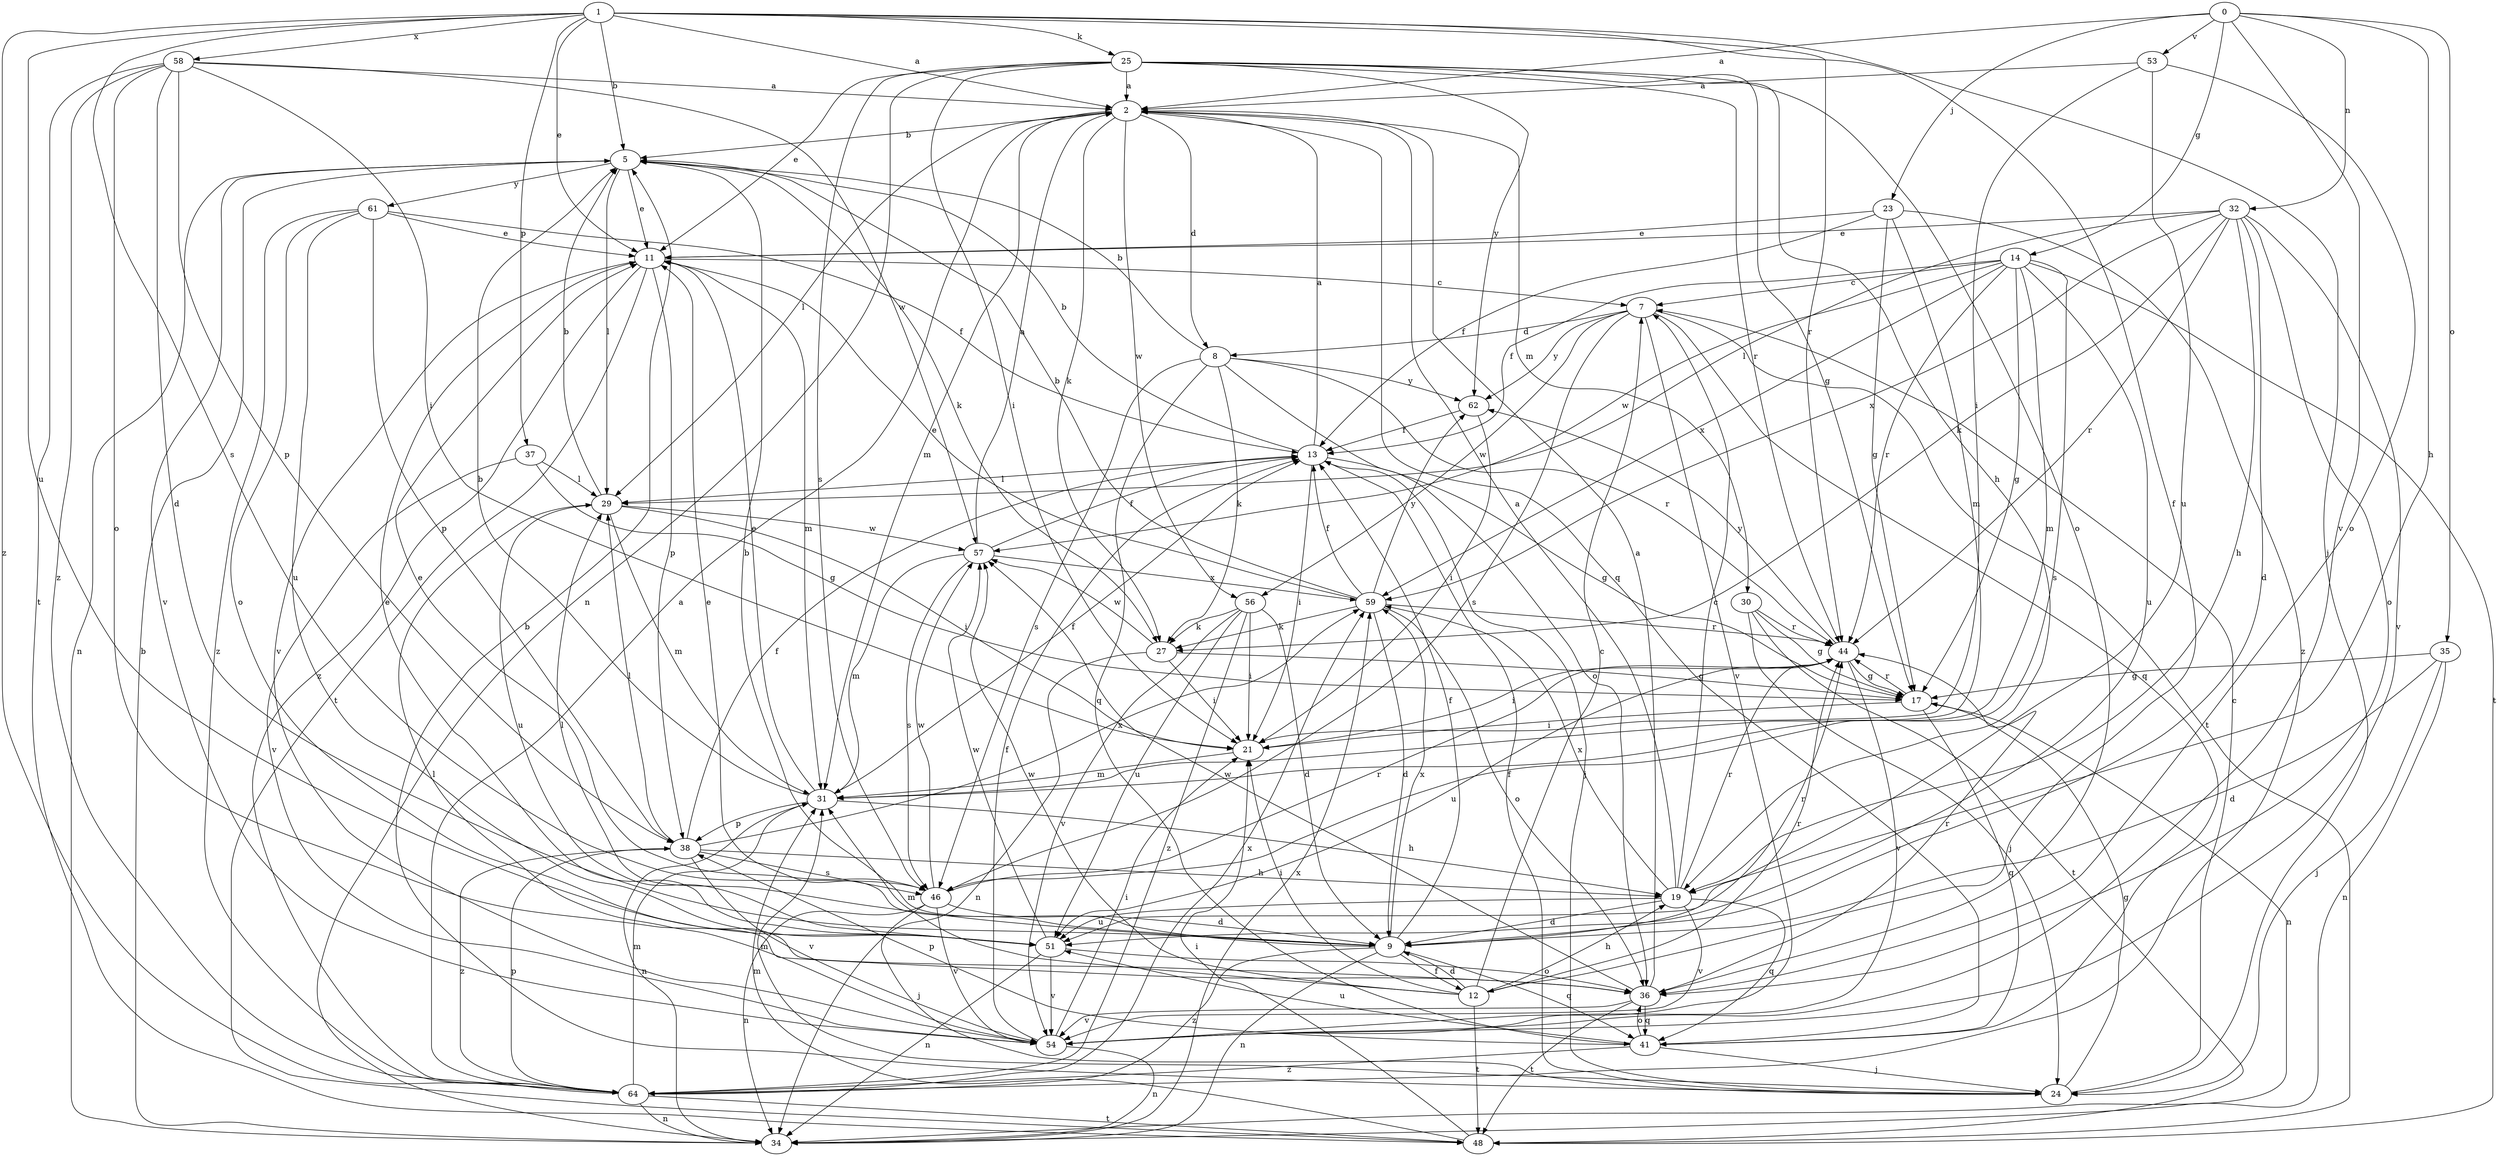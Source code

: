 strict digraph  {
0;
1;
2;
5;
7;
8;
9;
11;
12;
13;
14;
17;
19;
21;
23;
24;
25;
27;
29;
30;
31;
32;
34;
35;
36;
37;
38;
41;
44;
46;
48;
51;
53;
54;
56;
57;
58;
59;
61;
62;
64;
0 -> 2  [label=a];
0 -> 14  [label=g];
0 -> 19  [label=h];
0 -> 23  [label=j];
0 -> 32  [label=n];
0 -> 35  [label=o];
0 -> 53  [label=v];
0 -> 54  [label=v];
1 -> 2  [label=a];
1 -> 5  [label=b];
1 -> 11  [label=e];
1 -> 12  [label=f];
1 -> 24  [label=j];
1 -> 25  [label=k];
1 -> 37  [label=p];
1 -> 44  [label=r];
1 -> 46  [label=s];
1 -> 51  [label=u];
1 -> 58  [label=x];
1 -> 64  [label=z];
2 -> 5  [label=b];
2 -> 8  [label=d];
2 -> 27  [label=k];
2 -> 29  [label=l];
2 -> 30  [label=m];
2 -> 31  [label=m];
2 -> 41  [label=q];
2 -> 56  [label=w];
5 -> 11  [label=e];
5 -> 27  [label=k];
5 -> 29  [label=l];
5 -> 34  [label=n];
5 -> 54  [label=v];
5 -> 61  [label=y];
7 -> 8  [label=d];
7 -> 41  [label=q];
7 -> 46  [label=s];
7 -> 48  [label=t];
7 -> 54  [label=v];
7 -> 56  [label=w];
7 -> 62  [label=y];
8 -> 5  [label=b];
8 -> 27  [label=k];
8 -> 36  [label=o];
8 -> 41  [label=q];
8 -> 44  [label=r];
8 -> 46  [label=s];
8 -> 62  [label=y];
9 -> 5  [label=b];
9 -> 11  [label=e];
9 -> 12  [label=f];
9 -> 13  [label=f];
9 -> 29  [label=l];
9 -> 34  [label=n];
9 -> 41  [label=q];
9 -> 44  [label=r];
9 -> 59  [label=x];
9 -> 64  [label=z];
11 -> 7  [label=c];
11 -> 31  [label=m];
11 -> 38  [label=p];
11 -> 48  [label=t];
11 -> 54  [label=v];
11 -> 64  [label=z];
12 -> 7  [label=c];
12 -> 9  [label=d];
12 -> 19  [label=h];
12 -> 21  [label=i];
12 -> 31  [label=m];
12 -> 44  [label=r];
12 -> 48  [label=t];
12 -> 57  [label=w];
13 -> 2  [label=a];
13 -> 5  [label=b];
13 -> 17  [label=g];
13 -> 21  [label=i];
13 -> 24  [label=j];
13 -> 29  [label=l];
14 -> 7  [label=c];
14 -> 13  [label=f];
14 -> 17  [label=g];
14 -> 31  [label=m];
14 -> 44  [label=r];
14 -> 46  [label=s];
14 -> 48  [label=t];
14 -> 51  [label=u];
14 -> 57  [label=w];
14 -> 59  [label=x];
17 -> 21  [label=i];
17 -> 34  [label=n];
17 -> 41  [label=q];
17 -> 44  [label=r];
19 -> 2  [label=a];
19 -> 7  [label=c];
19 -> 9  [label=d];
19 -> 41  [label=q];
19 -> 44  [label=r];
19 -> 51  [label=u];
19 -> 54  [label=v];
19 -> 59  [label=x];
21 -> 31  [label=m];
23 -> 11  [label=e];
23 -> 13  [label=f];
23 -> 17  [label=g];
23 -> 31  [label=m];
23 -> 64  [label=z];
24 -> 5  [label=b];
24 -> 7  [label=c];
24 -> 13  [label=f];
24 -> 17  [label=g];
24 -> 31  [label=m];
25 -> 2  [label=a];
25 -> 11  [label=e];
25 -> 17  [label=g];
25 -> 19  [label=h];
25 -> 21  [label=i];
25 -> 34  [label=n];
25 -> 36  [label=o];
25 -> 44  [label=r];
25 -> 46  [label=s];
25 -> 62  [label=y];
27 -> 17  [label=g];
27 -> 21  [label=i];
27 -> 34  [label=n];
27 -> 57  [label=w];
29 -> 5  [label=b];
29 -> 21  [label=i];
29 -> 31  [label=m];
29 -> 51  [label=u];
29 -> 57  [label=w];
30 -> 17  [label=g];
30 -> 24  [label=j];
30 -> 44  [label=r];
30 -> 48  [label=t];
31 -> 5  [label=b];
31 -> 11  [label=e];
31 -> 13  [label=f];
31 -> 19  [label=h];
31 -> 34  [label=n];
31 -> 38  [label=p];
32 -> 9  [label=d];
32 -> 11  [label=e];
32 -> 19  [label=h];
32 -> 27  [label=k];
32 -> 29  [label=l];
32 -> 36  [label=o];
32 -> 44  [label=r];
32 -> 54  [label=v];
32 -> 59  [label=x];
34 -> 5  [label=b];
34 -> 59  [label=x];
35 -> 9  [label=d];
35 -> 17  [label=g];
35 -> 24  [label=j];
35 -> 34  [label=n];
36 -> 2  [label=a];
36 -> 41  [label=q];
36 -> 44  [label=r];
36 -> 48  [label=t];
36 -> 54  [label=v];
36 -> 57  [label=w];
37 -> 17  [label=g];
37 -> 29  [label=l];
37 -> 54  [label=v];
38 -> 13  [label=f];
38 -> 19  [label=h];
38 -> 29  [label=l];
38 -> 46  [label=s];
38 -> 54  [label=v];
38 -> 59  [label=x];
38 -> 64  [label=z];
41 -> 24  [label=j];
41 -> 36  [label=o];
41 -> 38  [label=p];
41 -> 51  [label=u];
41 -> 64  [label=z];
44 -> 17  [label=g];
44 -> 21  [label=i];
44 -> 51  [label=u];
44 -> 54  [label=v];
44 -> 62  [label=y];
46 -> 9  [label=d];
46 -> 11  [label=e];
46 -> 24  [label=j];
46 -> 34  [label=n];
46 -> 44  [label=r];
46 -> 54  [label=v];
46 -> 57  [label=w];
48 -> 21  [label=i];
48 -> 31  [label=m];
51 -> 11  [label=e];
51 -> 34  [label=n];
51 -> 36  [label=o];
51 -> 54  [label=v];
51 -> 57  [label=w];
53 -> 2  [label=a];
53 -> 21  [label=i];
53 -> 36  [label=o];
53 -> 51  [label=u];
54 -> 13  [label=f];
54 -> 21  [label=i];
54 -> 29  [label=l];
54 -> 34  [label=n];
56 -> 9  [label=d];
56 -> 21  [label=i];
56 -> 27  [label=k];
56 -> 51  [label=u];
56 -> 54  [label=v];
56 -> 64  [label=z];
57 -> 2  [label=a];
57 -> 13  [label=f];
57 -> 31  [label=m];
57 -> 46  [label=s];
57 -> 59  [label=x];
58 -> 2  [label=a];
58 -> 9  [label=d];
58 -> 21  [label=i];
58 -> 36  [label=o];
58 -> 38  [label=p];
58 -> 48  [label=t];
58 -> 57  [label=w];
58 -> 64  [label=z];
59 -> 5  [label=b];
59 -> 9  [label=d];
59 -> 11  [label=e];
59 -> 13  [label=f];
59 -> 27  [label=k];
59 -> 36  [label=o];
59 -> 44  [label=r];
59 -> 62  [label=y];
61 -> 11  [label=e];
61 -> 13  [label=f];
61 -> 36  [label=o];
61 -> 38  [label=p];
61 -> 51  [label=u];
61 -> 64  [label=z];
62 -> 13  [label=f];
62 -> 21  [label=i];
64 -> 2  [label=a];
64 -> 31  [label=m];
64 -> 34  [label=n];
64 -> 38  [label=p];
64 -> 48  [label=t];
64 -> 59  [label=x];
}
